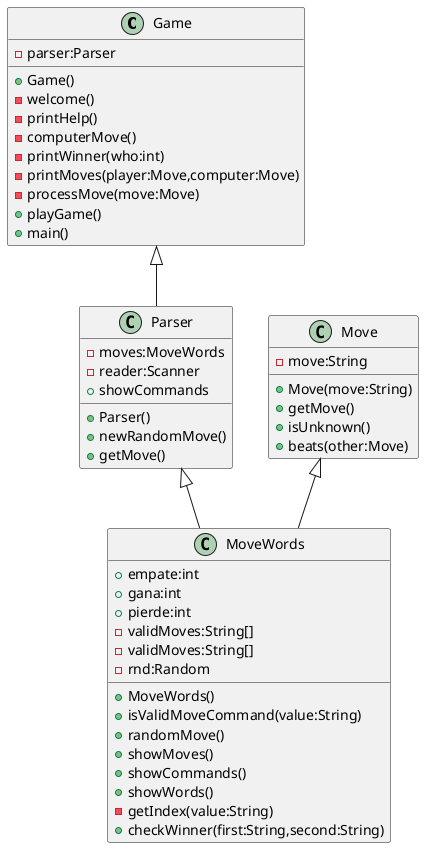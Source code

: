 @startuml
'Jose Daniel Guijarro Gili
class Game {
-parser:Parser
+Game()
-welcome()
-printHelp()
-computerMove()
-printWinner(who:int)
-printMoves(player:Move,computer:Move)
-processMove(move:Move)
+playGame()
+main()
}

class Move {
-move:String
+Move(move:String)
+getMove()
+isUnknown()
+beats(other:Move)
}

class MoveWords {
+empate:int
+gana:int
+pierde:int
-validMoves:String[]
-validMoves:String[]
-rnd:Random
+MoveWords()
+isValidMoveCommand(value:String)
+randomMove()
+showMoves()
+showCommands()
+showWords()
-getIndex(value:String)
+checkWinner(first:String,second:String)
}

class Parser {
-moves:MoveWords
-reader:Scanner
+Parser()
+showCommands
+newRandomMove()
+getMove()
}
Game <|-- Parser
Move <|-- MoveWords
Parser <|-- MoveWords

@enduml